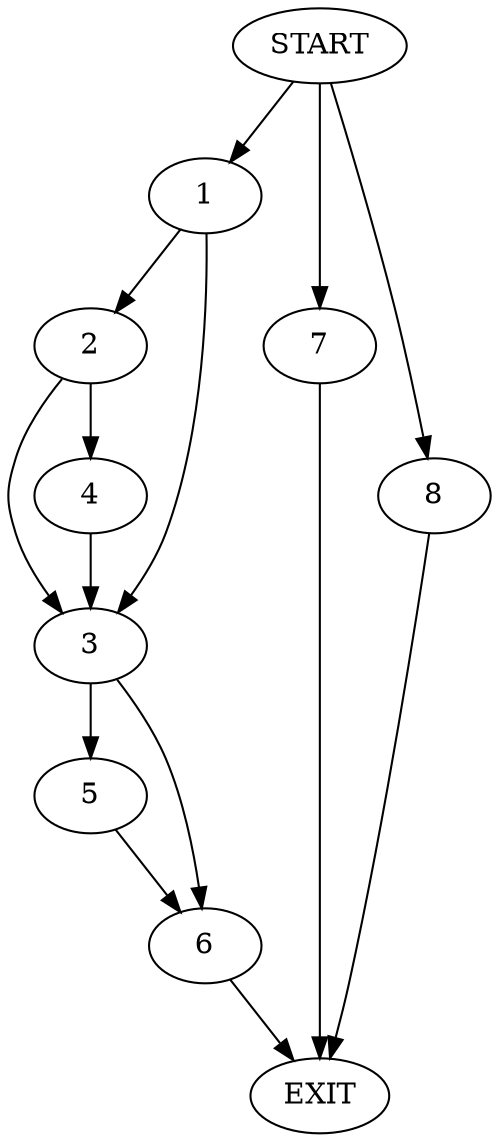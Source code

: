 digraph {
0 [label="START"]
9 [label="EXIT"]
0 -> 1
1 -> 2
1 -> 3
2 -> 4
2 -> 3
3 -> 5
3 -> 6
4 -> 3
5 -> 6
6 -> 9
0 -> 7
7 -> 9
0 -> 8
8 -> 9
}
